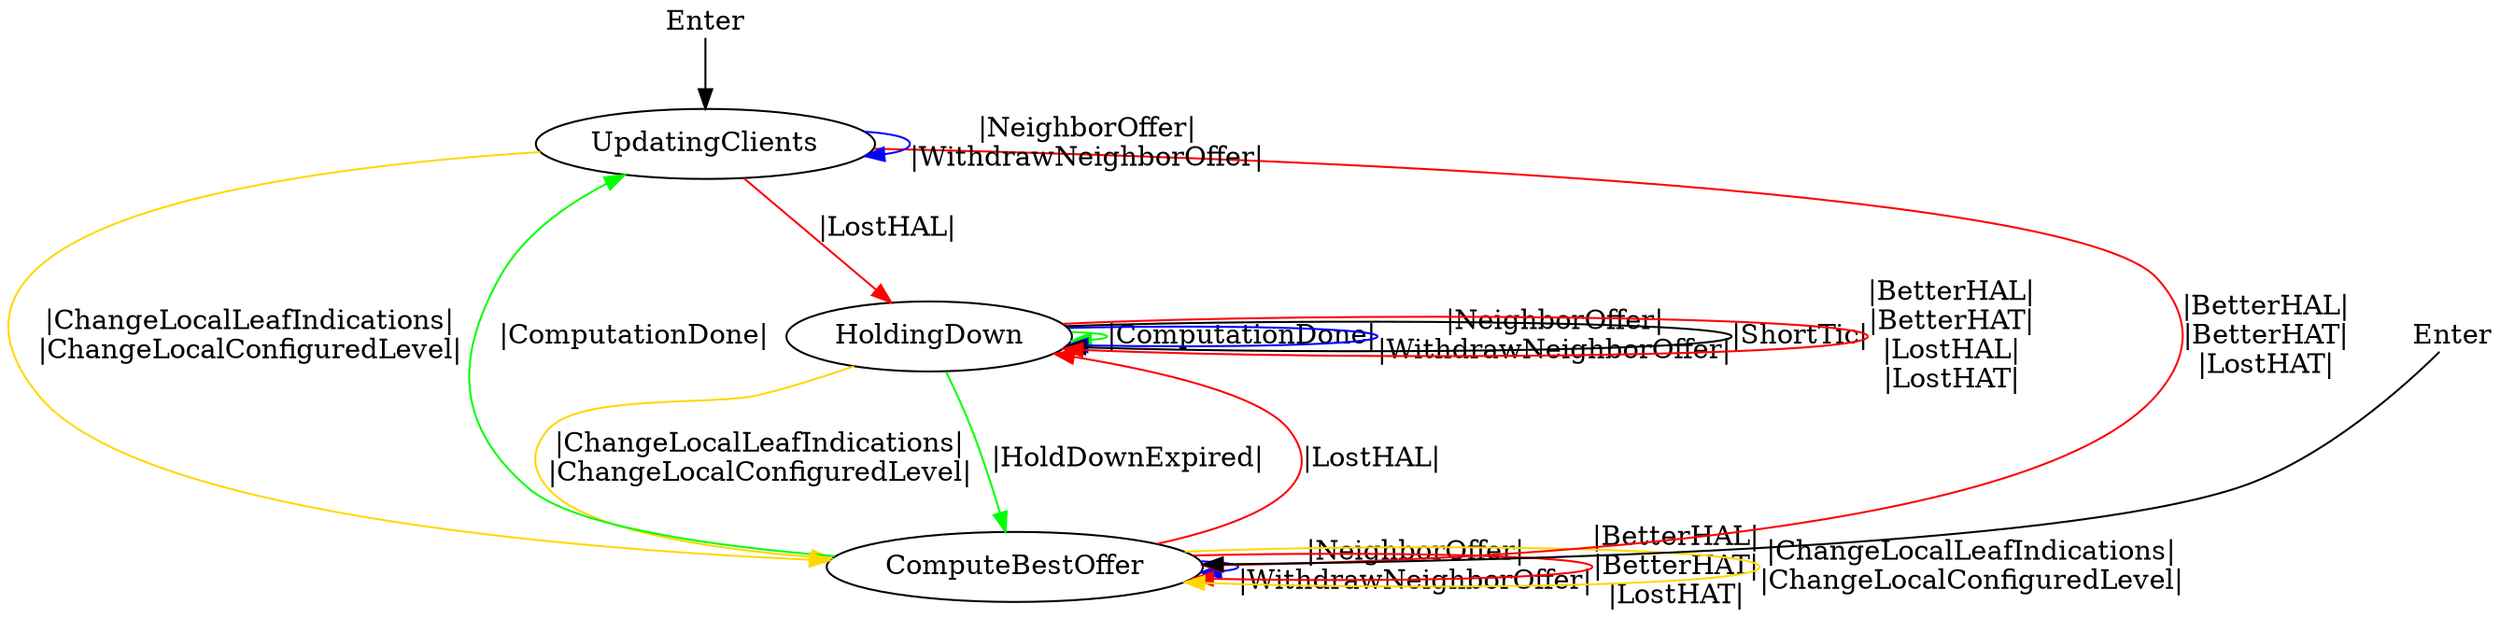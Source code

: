 digraph G04743cd825cc40c5b93de0616ffb851b {
N29e7db3976644f62b6f3b2801bccb854[label="Enter"]
[style="dashed"][shape="plain"];
N33df4993a1664be18a2196001c27a64c[label="HoldingDown"][shape="oval"];
N839f77189e324c82b21b8a709b4b021d[label="ComputeBestOffer"][shape="oval"];
Nc97f2b02808d4751afcc630687bf7421[label="UpdatingClients"][shape="oval"];
N7ad21867360c44709be20a99f33dd1f7[label="Enter"]
[style="dashed"][shape="plain"];
N33df4993a1664be18a2196001c27a64c -> N33df4993a1664be18a2196001c27a64c
[label="|ComputationDone|"][color="green"]
[arrowhead="normal" dir="both" arrowtail="none"];
N29e7db3976644f62b6f3b2801bccb854 -> Nc97f2b02808d4751afcc630687bf7421
[label=""]
[color="black"][arrowhead="normal" dir="both" arrowtail="none"];
N839f77189e324c82b21b8a709b4b021d -> N839f77189e324c82b21b8a709b4b021d
[label="|NeighborOffer|\n|WithdrawNeighborOffer|"]
[color="blue"][arrowhead="normal" dir="both" arrowtail="none"];
N33df4993a1664be18a2196001c27a64c -> N839f77189e324c82b21b8a709b4b021d
[label="|ChangeLocalLeafIndications|\n|ChangeLocalConfiguredLevel|"]
[color="gold"]
[arrowhead="normal" dir="both" arrowtail="none"];
N839f77189e324c82b21b8a709b4b021d -> N839f77189e324c82b21b8a709b4b021d
[label="|BetterHAL|\n|BetterHAT|\n|LostHAT|"]
[color="red"][arrowhead="normal" dir="both" arrowtail="none"];
N33df4993a1664be18a2196001c27a64c -> N33df4993a1664be18a2196001c27a64c
[label="|NeighborOffer|\n|WithdrawNeighborOffer|"][color="blue"]
[arrowhead="normal" dir="both" arrowtail="none"];
Nc97f2b02808d4751afcc630687bf7421 -> N839f77189e324c82b21b8a709b4b021d
[label="|BetterHAL|\n|BetterHAT|\n|LostHAT|"][color="red"]
[arrowhead="normal" dir="both" arrowtail="none"];
N33df4993a1664be18a2196001c27a64c -> N33df4993a1664be18a2196001c27a64c
[label="|ShortTic|"][color="black"][arrowhead="normal" dir="both"
arrowtail="none"];
Nc97f2b02808d4751afcc630687bf7421 -> Nc97f2b02808d4751afcc630687bf7421
[label="|NeighborOffer|\n|WithdrawNeighborOffer|"][color="blue"]
[arrowhead="normal" dir="both" arrowtail="none"];
N33df4993a1664be18a2196001c27a64c -> N33df4993a1664be18a2196001c27a64c
[label="|BetterHAL|\n|BetterHAT|\n|LostHAL|\n|LostHAT|"][color="red"]
[arrowhead="normal" dir="both" arrowtail="none"];
N839f77189e324c82b21b8a709b4b021d -> N33df4993a1664be18a2196001c27a64c
[label="|LostHAL|"][color="red"][arrowhead="normal" dir="both"
arrowtail="none"];
N7ad21867360c44709be20a99f33dd1f7 -> N839f77189e324c82b21b8a709b4b021d
[label=""][color="black"][arrowhead="normal" dir="both" arrowtail="none"];
N839f77189e324c82b21b8a709b4b021d -> Nc97f2b02808d4751afcc630687bf7421
[label="|ComputationDone|"][color="green"][arrowhead="normal" dir="both"
arrowtail="none"];
N839f77189e324c82b21b8a709b4b021d -> N839f77189e324c82b21b8a709b4b021d
[label="|ChangeLocalLeafIndications|\n|ChangeLocalConfiguredLevel|"]
[color="gold"]
[arrowhead="normal" dir="both" arrowtail="none"];
Nc97f2b02808d4751afcc630687bf7421 -> N33df4993a1664be18a2196001c27a64c
[label="|LostHAL|"]
[color="red"][arrowhead="normal" dir="both" arrowtail="none"];
N33df4993a1664be18a2196001c27a64c -> N839f77189e324c82b21b8a709b4b021d
[label="|HoldDownExpired|"][color="green"][arrowhead="normal" dir="both"
arrowtail="none"];
Nc97f2b02808d4751afcc630687bf7421 -> N839f77189e324c82b21b8a709b4b021d
[label="|ChangeLocalLeafIndications|\n|ChangeLocalConfiguredLevel|"]
[color="gold"]
[arrowhead="normal" dir="both" arrowtail="none"];
}

